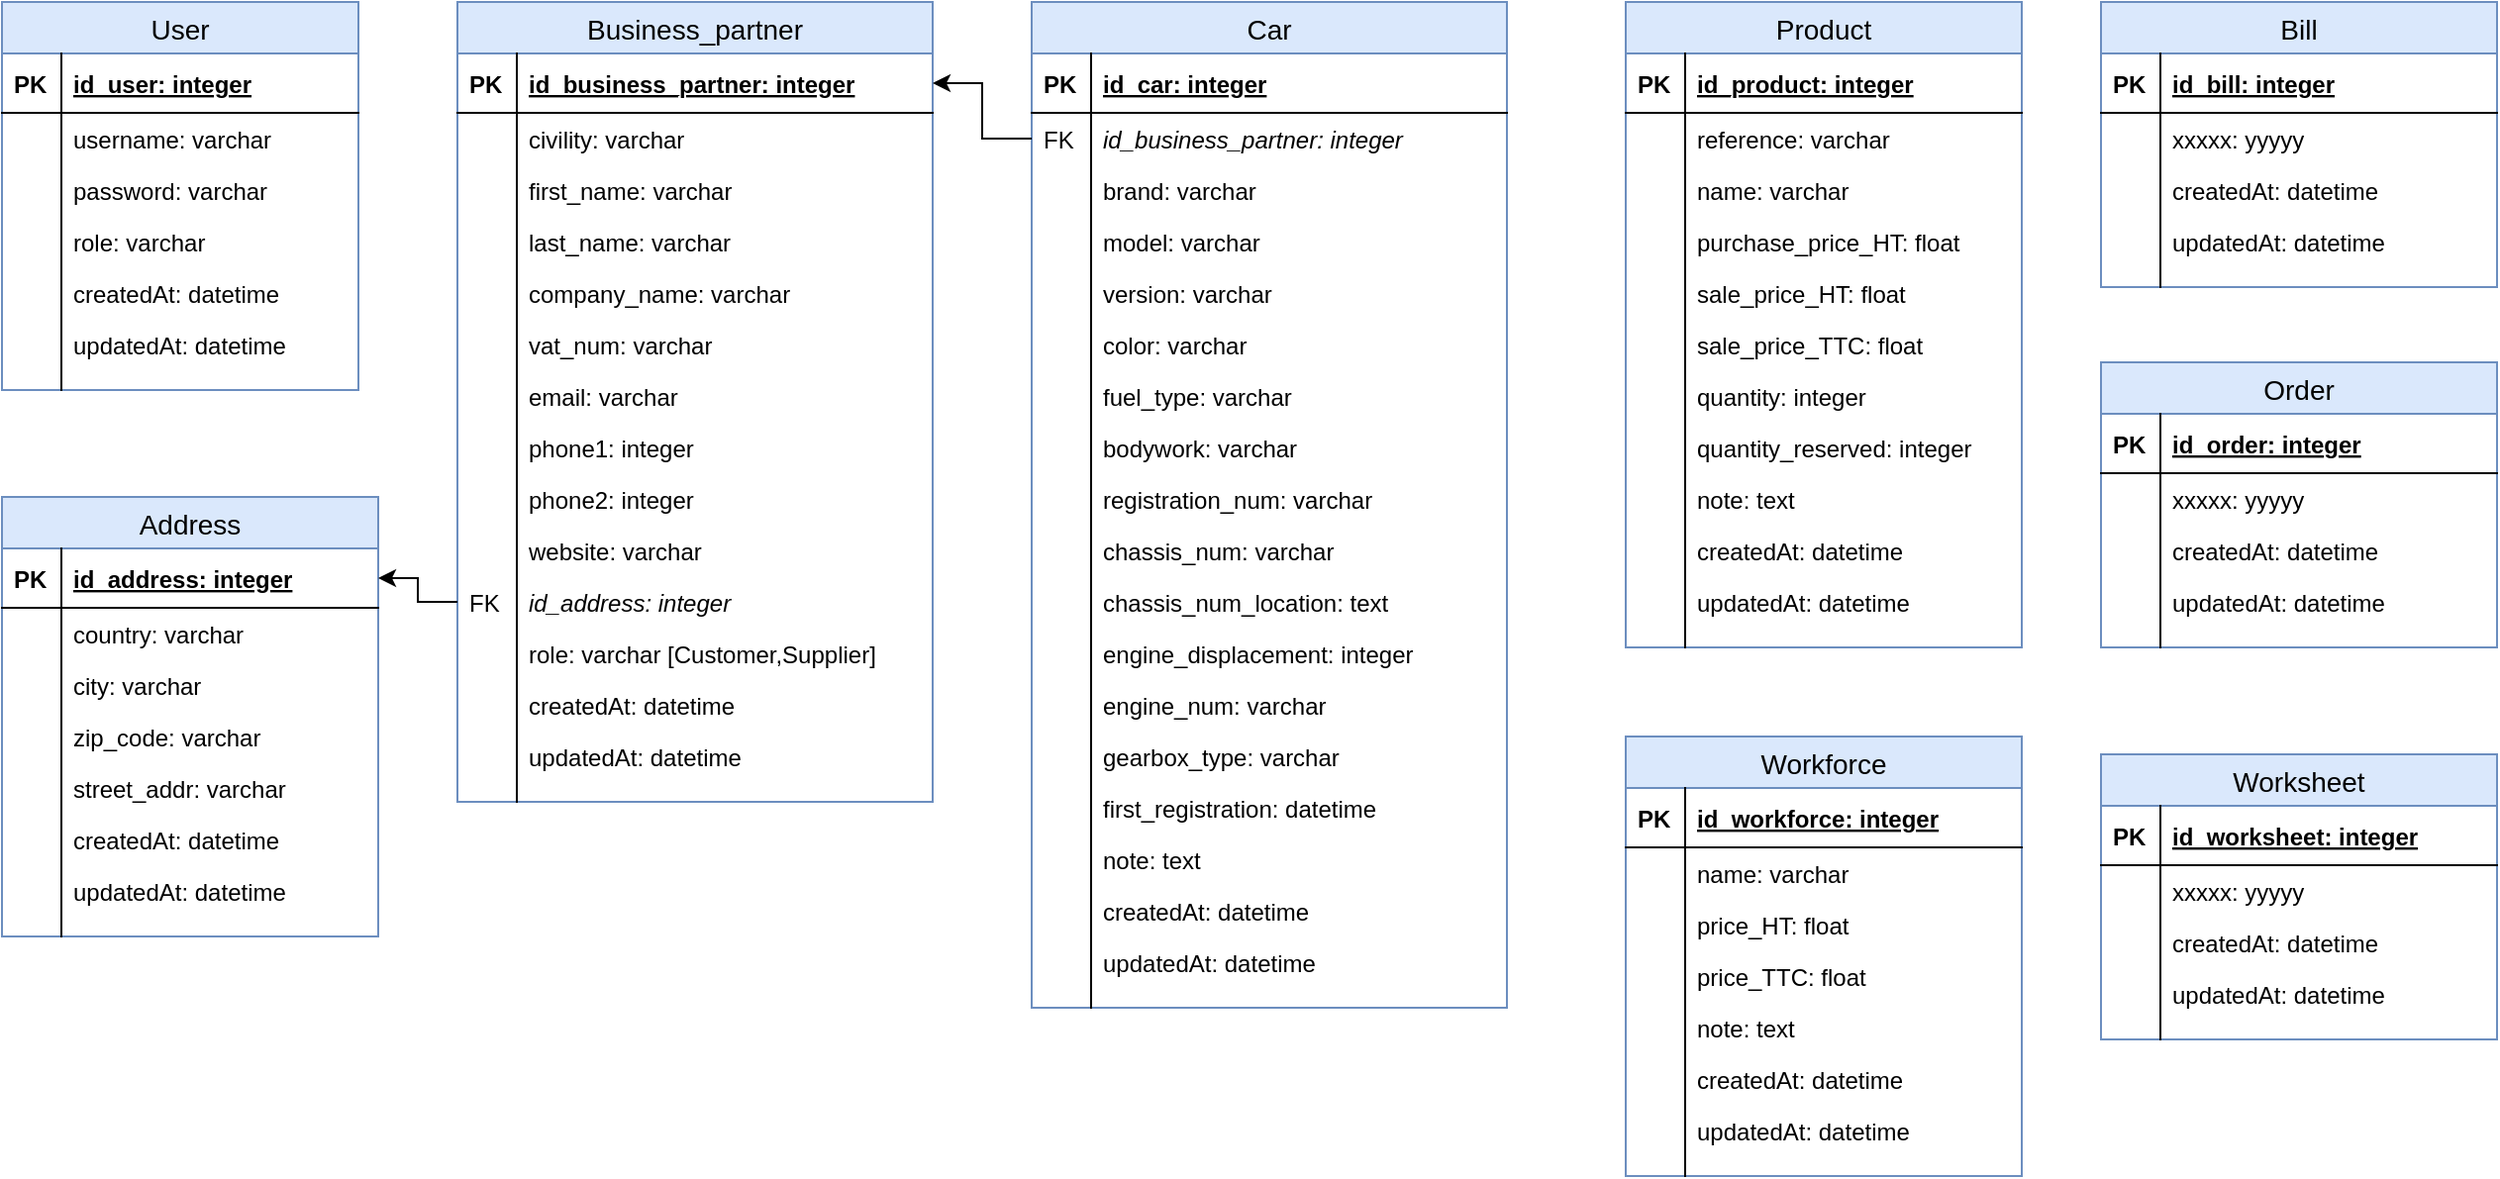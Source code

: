 <mxfile version="12.6.5" type="device"><diagram id="C5RBs43oDa-KdzZeNtuy" name="Page-1"><mxGraphModel dx="1412" dy="891" grid="1" gridSize="10" guides="1" tooltips="1" connect="1" arrows="1" fold="1" page="1" pageScale="1" pageWidth="827" pageHeight="1169" math="0" shadow="0"><root><mxCell id="WIyWlLk6GJQsqaUBKTNV-0"/><mxCell id="WIyWlLk6GJQsqaUBKTNV-1" parent="WIyWlLk6GJQsqaUBKTNV-0"/><mxCell id="vtjqNxWJ30boj7k84owY-35" value="User" style="swimlane;fontStyle=0;childLayout=stackLayout;horizontal=1;startSize=26;fillColor=#dae8fc;horizontalStack=0;resizeParent=1;resizeParentMax=0;resizeLast=0;collapsible=1;marginBottom=0;swimlaneFillColor=#ffffff;align=center;fontSize=14;html=0;strokeColor=#6c8ebf;" parent="WIyWlLk6GJQsqaUBKTNV-1" vertex="1"><mxGeometry x="30" y="40" width="180" height="196" as="geometry"/></mxCell><mxCell id="vtjqNxWJ30boj7k84owY-36" value="id_user: integer" style="shape=partialRectangle;top=0;left=0;right=0;bottom=1;align=left;verticalAlign=middle;fillColor=none;spacingLeft=34;spacingRight=4;overflow=hidden;rotatable=0;points=[[0,0.5],[1,0.5]];portConstraint=eastwest;dropTarget=0;fontStyle=5;fontSize=12;" parent="vtjqNxWJ30boj7k84owY-35" vertex="1"><mxGeometry y="26" width="180" height="30" as="geometry"/></mxCell><mxCell id="vtjqNxWJ30boj7k84owY-37" value="PK" style="shape=partialRectangle;top=0;left=0;bottom=0;fillColor=none;align=left;verticalAlign=middle;spacingLeft=4;spacingRight=4;overflow=hidden;rotatable=0;points=[];portConstraint=eastwest;part=1;fontSize=12;fontStyle=1" parent="vtjqNxWJ30boj7k84owY-36" vertex="1" connectable="0"><mxGeometry width="30" height="30" as="geometry"/></mxCell><mxCell id="vtjqNxWJ30boj7k84owY-38" value="username: varchar" style="shape=partialRectangle;top=0;left=0;right=0;bottom=0;align=left;verticalAlign=top;fillColor=none;spacingLeft=34;spacingRight=4;overflow=hidden;rotatable=0;points=[[0,0.5],[1,0.5]];portConstraint=eastwest;dropTarget=0;fontSize=12;" parent="vtjqNxWJ30boj7k84owY-35" vertex="1"><mxGeometry y="56" width="180" height="26" as="geometry"/></mxCell><mxCell id="vtjqNxWJ30boj7k84owY-39" value="" style="shape=partialRectangle;top=0;left=0;bottom=0;fillColor=none;align=left;verticalAlign=top;spacingLeft=4;spacingRight=4;overflow=hidden;rotatable=0;points=[];portConstraint=eastwest;part=1;fontSize=12;" parent="vtjqNxWJ30boj7k84owY-38" vertex="1" connectable="0"><mxGeometry width="30" height="26" as="geometry"/></mxCell><mxCell id="vtjqNxWJ30boj7k84owY-40" value="password: varchar" style="shape=partialRectangle;top=0;left=0;right=0;bottom=0;align=left;verticalAlign=top;fillColor=none;spacingLeft=34;spacingRight=4;overflow=hidden;rotatable=0;points=[[0,0.5],[1,0.5]];portConstraint=eastwest;dropTarget=0;fontSize=12;" parent="vtjqNxWJ30boj7k84owY-35" vertex="1"><mxGeometry y="82" width="180" height="26" as="geometry"/></mxCell><mxCell id="vtjqNxWJ30boj7k84owY-41" value="" style="shape=partialRectangle;top=0;left=0;bottom=0;fillColor=none;align=left;verticalAlign=top;spacingLeft=4;spacingRight=4;overflow=hidden;rotatable=0;points=[];portConstraint=eastwest;part=1;fontSize=12;" parent="vtjqNxWJ30boj7k84owY-40" vertex="1" connectable="0"><mxGeometry width="30" height="26" as="geometry"/></mxCell><mxCell id="vtjqNxWJ30boj7k84owY-69" value="role: varchar" style="shape=partialRectangle;top=0;left=0;right=0;bottom=0;align=left;verticalAlign=top;fillColor=none;spacingLeft=34;spacingRight=4;overflow=hidden;rotatable=0;points=[[0,0.5],[1,0.5]];portConstraint=eastwest;dropTarget=0;fontSize=12;" parent="vtjqNxWJ30boj7k84owY-35" vertex="1"><mxGeometry y="108" width="180" height="26" as="geometry"/></mxCell><mxCell id="vtjqNxWJ30boj7k84owY-70" value="" style="shape=partialRectangle;top=0;left=0;bottom=0;fillColor=none;align=left;verticalAlign=top;spacingLeft=4;spacingRight=4;overflow=hidden;rotatable=0;points=[];portConstraint=eastwest;part=1;fontSize=12;" parent="vtjqNxWJ30boj7k84owY-69" vertex="1" connectable="0"><mxGeometry width="30" height="26" as="geometry"/></mxCell><mxCell id="vtjqNxWJ30boj7k84owY-65" value="createdAt: datetime" style="shape=partialRectangle;top=0;left=0;right=0;bottom=0;align=left;verticalAlign=top;fillColor=none;spacingLeft=34;spacingRight=4;overflow=hidden;rotatable=0;points=[[0,0.5],[1,0.5]];portConstraint=eastwest;dropTarget=0;fontSize=12;" parent="vtjqNxWJ30boj7k84owY-35" vertex="1"><mxGeometry y="134" width="180" height="26" as="geometry"/></mxCell><mxCell id="vtjqNxWJ30boj7k84owY-66" value="" style="shape=partialRectangle;top=0;left=0;bottom=0;fillColor=none;align=left;verticalAlign=top;spacingLeft=4;spacingRight=4;overflow=hidden;rotatable=0;points=[];portConstraint=eastwest;part=1;fontSize=12;" parent="vtjqNxWJ30boj7k84owY-65" vertex="1" connectable="0"><mxGeometry width="30" height="26" as="geometry"/></mxCell><mxCell id="vtjqNxWJ30boj7k84owY-67" value="updatedAt: datetime" style="shape=partialRectangle;top=0;left=0;right=0;bottom=0;align=left;verticalAlign=top;fillColor=none;spacingLeft=34;spacingRight=4;overflow=hidden;rotatable=0;points=[[0,0.5],[1,0.5]];portConstraint=eastwest;dropTarget=0;fontSize=12;" parent="vtjqNxWJ30boj7k84owY-35" vertex="1"><mxGeometry y="160" width="180" height="26" as="geometry"/></mxCell><mxCell id="vtjqNxWJ30boj7k84owY-68" value="" style="shape=partialRectangle;top=0;left=0;bottom=0;fillColor=none;align=left;verticalAlign=top;spacingLeft=4;spacingRight=4;overflow=hidden;rotatable=0;points=[];portConstraint=eastwest;part=1;fontSize=12;" parent="vtjqNxWJ30boj7k84owY-67" vertex="1" connectable="0"><mxGeometry width="30" height="26" as="geometry"/></mxCell><mxCell id="vtjqNxWJ30boj7k84owY-44" value="" style="shape=partialRectangle;top=0;left=0;right=0;bottom=0;align=left;verticalAlign=top;fillColor=none;spacingLeft=34;spacingRight=4;overflow=hidden;rotatable=0;points=[[0,0.5],[1,0.5]];portConstraint=eastwest;dropTarget=0;fontSize=12;" parent="vtjqNxWJ30boj7k84owY-35" vertex="1"><mxGeometry y="186" width="180" height="10" as="geometry"/></mxCell><mxCell id="vtjqNxWJ30boj7k84owY-45" value="" style="shape=partialRectangle;top=0;left=0;bottom=0;fillColor=none;align=left;verticalAlign=top;spacingLeft=4;spacingRight=4;overflow=hidden;rotatable=0;points=[];portConstraint=eastwest;part=1;fontSize=12;" parent="vtjqNxWJ30boj7k84owY-44" vertex="1" connectable="0"><mxGeometry width="30" height="10" as="geometry"/></mxCell><mxCell id="vtjqNxWJ30boj7k84owY-72" value="Car" style="swimlane;fontStyle=0;childLayout=stackLayout;horizontal=1;startSize=26;fillColor=#dae8fc;horizontalStack=0;resizeParent=1;resizeParentMax=0;resizeLast=0;collapsible=1;marginBottom=0;swimlaneFillColor=#ffffff;align=center;fontSize=14;html=0;strokeColor=#6c8ebf;" parent="WIyWlLk6GJQsqaUBKTNV-1" vertex="1"><mxGeometry x="550" y="40" width="240" height="508" as="geometry"/></mxCell><mxCell id="vtjqNxWJ30boj7k84owY-73" value="id_car: integer" style="shape=partialRectangle;top=0;left=0;right=0;bottom=1;align=left;verticalAlign=middle;fillColor=none;spacingLeft=34;spacingRight=4;overflow=hidden;rotatable=0;points=[[0,0.5],[1,0.5]];portConstraint=eastwest;dropTarget=0;fontStyle=5;fontSize=12;" parent="vtjqNxWJ30boj7k84owY-72" vertex="1"><mxGeometry y="26" width="240" height="30" as="geometry"/></mxCell><mxCell id="vtjqNxWJ30boj7k84owY-74" value="PK" style="shape=partialRectangle;top=0;left=0;bottom=0;fillColor=none;align=left;verticalAlign=middle;spacingLeft=4;spacingRight=4;overflow=hidden;rotatable=0;points=[];portConstraint=eastwest;part=1;fontSize=12;fontStyle=1" parent="vtjqNxWJ30boj7k84owY-73" vertex="1" connectable="0"><mxGeometry width="30" height="30" as="geometry"/></mxCell><mxCell id="vtjqNxWJ30boj7k84owY-75" value="id_business_partner: integer" style="shape=partialRectangle;top=0;left=0;right=0;bottom=0;align=left;verticalAlign=top;fillColor=none;spacingLeft=34;spacingRight=4;overflow=hidden;rotatable=0;points=[[0,0.5],[1,0.5]];portConstraint=eastwest;dropTarget=0;fontSize=12;fontStyle=2" parent="vtjqNxWJ30boj7k84owY-72" vertex="1"><mxGeometry y="56" width="240" height="26" as="geometry"/></mxCell><mxCell id="vtjqNxWJ30boj7k84owY-76" value="FK" style="shape=partialRectangle;top=0;left=0;bottom=0;fillColor=none;align=left;verticalAlign=top;spacingLeft=4;spacingRight=4;overflow=hidden;rotatable=0;points=[];portConstraint=eastwest;part=1;fontSize=12;fontStyle=0" parent="vtjqNxWJ30boj7k84owY-75" vertex="1" connectable="0"><mxGeometry width="30" height="26" as="geometry"/></mxCell><mxCell id="vtjqNxWJ30boj7k84owY-79" value="brand: varchar" style="shape=partialRectangle;top=0;left=0;right=0;bottom=0;align=left;verticalAlign=top;fillColor=none;spacingLeft=34;spacingRight=4;overflow=hidden;rotatable=0;points=[[0,0.5],[1,0.5]];portConstraint=eastwest;dropTarget=0;fontSize=12;" parent="vtjqNxWJ30boj7k84owY-72" vertex="1"><mxGeometry y="82" width="240" height="26" as="geometry"/></mxCell><mxCell id="vtjqNxWJ30boj7k84owY-80" value="" style="shape=partialRectangle;top=0;left=0;bottom=0;fillColor=none;align=left;verticalAlign=top;spacingLeft=4;spacingRight=4;overflow=hidden;rotatable=0;points=[];portConstraint=eastwest;part=1;fontSize=12;" parent="vtjqNxWJ30boj7k84owY-79" vertex="1" connectable="0"><mxGeometry width="30" height="26" as="geometry"/></mxCell><mxCell id="vtjqNxWJ30boj7k84owY-103" value="model: varchar" style="shape=partialRectangle;top=0;left=0;right=0;bottom=0;align=left;verticalAlign=top;fillColor=none;spacingLeft=34;spacingRight=4;overflow=hidden;rotatable=0;points=[[0,0.5],[1,0.5]];portConstraint=eastwest;dropTarget=0;fontSize=12;" parent="vtjqNxWJ30boj7k84owY-72" vertex="1"><mxGeometry y="108" width="240" height="26" as="geometry"/></mxCell><mxCell id="vtjqNxWJ30boj7k84owY-104" value="" style="shape=partialRectangle;top=0;left=0;bottom=0;fillColor=none;align=left;verticalAlign=top;spacingLeft=4;spacingRight=4;overflow=hidden;rotatable=0;points=[];portConstraint=eastwest;part=1;fontSize=12;" parent="vtjqNxWJ30boj7k84owY-103" vertex="1" connectable="0"><mxGeometry width="30" height="26" as="geometry"/></mxCell><mxCell id="vtjqNxWJ30boj7k84owY-105" value="version: varchar" style="shape=partialRectangle;top=0;left=0;right=0;bottom=0;align=left;verticalAlign=top;fillColor=none;spacingLeft=34;spacingRight=4;overflow=hidden;rotatable=0;points=[[0,0.5],[1,0.5]];portConstraint=eastwest;dropTarget=0;fontSize=12;" parent="vtjqNxWJ30boj7k84owY-72" vertex="1"><mxGeometry y="134" width="240" height="26" as="geometry"/></mxCell><mxCell id="vtjqNxWJ30boj7k84owY-106" value="" style="shape=partialRectangle;top=0;left=0;bottom=0;fillColor=none;align=left;verticalAlign=top;spacingLeft=4;spacingRight=4;overflow=hidden;rotatable=0;points=[];portConstraint=eastwest;part=1;fontSize=12;" parent="vtjqNxWJ30boj7k84owY-105" vertex="1" connectable="0"><mxGeometry width="30" height="26" as="geometry"/></mxCell><mxCell id="vtjqNxWJ30boj7k84owY-113" value="color: varchar" style="shape=partialRectangle;top=0;left=0;right=0;bottom=0;align=left;verticalAlign=top;fillColor=none;spacingLeft=34;spacingRight=4;overflow=hidden;rotatable=0;points=[[0,0.5],[1,0.5]];portConstraint=eastwest;dropTarget=0;fontSize=12;" parent="vtjqNxWJ30boj7k84owY-72" vertex="1"><mxGeometry y="160" width="240" height="26" as="geometry"/></mxCell><mxCell id="vtjqNxWJ30boj7k84owY-114" value="" style="shape=partialRectangle;top=0;left=0;bottom=0;fillColor=none;align=left;verticalAlign=top;spacingLeft=4;spacingRight=4;overflow=hidden;rotatable=0;points=[];portConstraint=eastwest;part=1;fontSize=12;" parent="vtjqNxWJ30boj7k84owY-113" vertex="1" connectable="0"><mxGeometry width="30" height="26" as="geometry"/></mxCell><mxCell id="vtjqNxWJ30boj7k84owY-107" value="fuel_type: varchar&#10;" style="shape=partialRectangle;top=0;left=0;right=0;bottom=0;align=left;verticalAlign=top;fillColor=none;spacingLeft=34;spacingRight=4;overflow=hidden;rotatable=0;points=[[0,0.5],[1,0.5]];portConstraint=eastwest;dropTarget=0;fontSize=12;" parent="vtjqNxWJ30boj7k84owY-72" vertex="1"><mxGeometry y="186" width="240" height="26" as="geometry"/></mxCell><mxCell id="vtjqNxWJ30boj7k84owY-108" value="" style="shape=partialRectangle;top=0;left=0;bottom=0;fillColor=none;align=left;verticalAlign=top;spacingLeft=4;spacingRight=4;overflow=hidden;rotatable=0;points=[];portConstraint=eastwest;part=1;fontSize=12;" parent="vtjqNxWJ30boj7k84owY-107" vertex="1" connectable="0"><mxGeometry width="30" height="26" as="geometry"/></mxCell><mxCell id="vtjqNxWJ30boj7k84owY-109" value="bodywork: varchar&#10;" style="shape=partialRectangle;top=0;left=0;right=0;bottom=0;align=left;verticalAlign=top;fillColor=none;spacingLeft=34;spacingRight=4;overflow=hidden;rotatable=0;points=[[0,0.5],[1,0.5]];portConstraint=eastwest;dropTarget=0;fontSize=12;" parent="vtjqNxWJ30boj7k84owY-72" vertex="1"><mxGeometry y="212" width="240" height="26" as="geometry"/></mxCell><mxCell id="vtjqNxWJ30boj7k84owY-110" value="" style="shape=partialRectangle;top=0;left=0;bottom=0;fillColor=none;align=left;verticalAlign=top;spacingLeft=4;spacingRight=4;overflow=hidden;rotatable=0;points=[];portConstraint=eastwest;part=1;fontSize=12;" parent="vtjqNxWJ30boj7k84owY-109" vertex="1" connectable="0"><mxGeometry width="30" height="26" as="geometry"/></mxCell><mxCell id="vtjqNxWJ30boj7k84owY-77" value="registration_num: varchar" style="shape=partialRectangle;top=0;left=0;right=0;bottom=0;align=left;verticalAlign=top;fillColor=none;spacingLeft=34;spacingRight=4;overflow=hidden;rotatable=0;points=[[0,0.5],[1,0.5]];portConstraint=eastwest;dropTarget=0;fontSize=12;" parent="vtjqNxWJ30boj7k84owY-72" vertex="1"><mxGeometry y="238" width="240" height="26" as="geometry"/></mxCell><mxCell id="vtjqNxWJ30boj7k84owY-78" value="" style="shape=partialRectangle;top=0;left=0;bottom=0;fillColor=none;align=left;verticalAlign=top;spacingLeft=4;spacingRight=4;overflow=hidden;rotatable=0;points=[];portConstraint=eastwest;part=1;fontSize=12;" parent="vtjqNxWJ30boj7k84owY-77" vertex="1" connectable="0"><mxGeometry width="30" height="26" as="geometry"/></mxCell><mxCell id="vtjqNxWJ30boj7k84owY-111" value="chassis_num: varchar" style="shape=partialRectangle;top=0;left=0;right=0;bottom=0;align=left;verticalAlign=top;fillColor=none;spacingLeft=34;spacingRight=4;overflow=hidden;rotatable=0;points=[[0,0.5],[1,0.5]];portConstraint=eastwest;dropTarget=0;fontSize=12;" parent="vtjqNxWJ30boj7k84owY-72" vertex="1"><mxGeometry y="264" width="240" height="26" as="geometry"/></mxCell><mxCell id="vtjqNxWJ30boj7k84owY-112" value="" style="shape=partialRectangle;top=0;left=0;bottom=0;fillColor=none;align=left;verticalAlign=top;spacingLeft=4;spacingRight=4;overflow=hidden;rotatable=0;points=[];portConstraint=eastwest;part=1;fontSize=12;" parent="vtjqNxWJ30boj7k84owY-111" vertex="1" connectable="0"><mxGeometry width="30" height="26" as="geometry"/></mxCell><mxCell id="vtjqNxWJ30boj7k84owY-115" value="chassis_num_location: text&#10;" style="shape=partialRectangle;top=0;left=0;right=0;bottom=0;align=left;verticalAlign=top;fillColor=none;spacingLeft=34;spacingRight=4;overflow=hidden;rotatable=0;points=[[0,0.5],[1,0.5]];portConstraint=eastwest;dropTarget=0;fontSize=12;" parent="vtjqNxWJ30boj7k84owY-72" vertex="1"><mxGeometry y="290" width="240" height="26" as="geometry"/></mxCell><mxCell id="vtjqNxWJ30boj7k84owY-116" value="" style="shape=partialRectangle;top=0;left=0;bottom=0;fillColor=none;align=left;verticalAlign=top;spacingLeft=4;spacingRight=4;overflow=hidden;rotatable=0;points=[];portConstraint=eastwest;part=1;fontSize=12;" parent="vtjqNxWJ30boj7k84owY-115" vertex="1" connectable="0"><mxGeometry width="30" height="26" as="geometry"/></mxCell><mxCell id="vtjqNxWJ30boj7k84owY-119" value="engine_displacement: integer&#10;" style="shape=partialRectangle;top=0;left=0;right=0;bottom=0;align=left;verticalAlign=top;fillColor=none;spacingLeft=34;spacingRight=4;overflow=hidden;rotatable=0;points=[[0,0.5],[1,0.5]];portConstraint=eastwest;dropTarget=0;fontSize=12;" parent="vtjqNxWJ30boj7k84owY-72" vertex="1"><mxGeometry y="316" width="240" height="26" as="geometry"/></mxCell><mxCell id="vtjqNxWJ30boj7k84owY-120" value="" style="shape=partialRectangle;top=0;left=0;bottom=0;fillColor=none;align=left;verticalAlign=top;spacingLeft=4;spacingRight=4;overflow=hidden;rotatable=0;points=[];portConstraint=eastwest;part=1;fontSize=12;" parent="vtjqNxWJ30boj7k84owY-119" vertex="1" connectable="0"><mxGeometry width="30" height="26" as="geometry"/></mxCell><mxCell id="vtjqNxWJ30boj7k84owY-117" value="engine_num: varchar&#10;" style="shape=partialRectangle;top=0;left=0;right=0;bottom=0;align=left;verticalAlign=top;fillColor=none;spacingLeft=34;spacingRight=4;overflow=hidden;rotatable=0;points=[[0,0.5],[1,0.5]];portConstraint=eastwest;dropTarget=0;fontSize=12;" parent="vtjqNxWJ30boj7k84owY-72" vertex="1"><mxGeometry y="342" width="240" height="26" as="geometry"/></mxCell><mxCell id="vtjqNxWJ30boj7k84owY-118" value="" style="shape=partialRectangle;top=0;left=0;bottom=0;fillColor=none;align=left;verticalAlign=top;spacingLeft=4;spacingRight=4;overflow=hidden;rotatable=0;points=[];portConstraint=eastwest;part=1;fontSize=12;" parent="vtjqNxWJ30boj7k84owY-117" vertex="1" connectable="0"><mxGeometry width="30" height="26" as="geometry"/></mxCell><mxCell id="vtjqNxWJ30boj7k84owY-123" value="gearbox_type: varchar&#10;" style="shape=partialRectangle;top=0;left=0;right=0;bottom=0;align=left;verticalAlign=top;fillColor=none;spacingLeft=34;spacingRight=4;overflow=hidden;rotatable=0;points=[[0,0.5],[1,0.5]];portConstraint=eastwest;dropTarget=0;fontSize=12;" parent="vtjqNxWJ30boj7k84owY-72" vertex="1"><mxGeometry y="368" width="240" height="26" as="geometry"/></mxCell><mxCell id="vtjqNxWJ30boj7k84owY-124" value="" style="shape=partialRectangle;top=0;left=0;bottom=0;fillColor=none;align=left;verticalAlign=top;spacingLeft=4;spacingRight=4;overflow=hidden;rotatable=0;points=[];portConstraint=eastwest;part=1;fontSize=12;" parent="vtjqNxWJ30boj7k84owY-123" vertex="1" connectable="0"><mxGeometry width="30" height="26" as="geometry"/></mxCell><mxCell id="vtjqNxWJ30boj7k84owY-121" value="first_registration: datetime" style="shape=partialRectangle;top=0;left=0;right=0;bottom=0;align=left;verticalAlign=top;fillColor=none;spacingLeft=34;spacingRight=4;overflow=hidden;rotatable=0;points=[[0,0.5],[1,0.5]];portConstraint=eastwest;dropTarget=0;fontSize=12;" parent="vtjqNxWJ30boj7k84owY-72" vertex="1"><mxGeometry y="394" width="240" height="26" as="geometry"/></mxCell><mxCell id="vtjqNxWJ30boj7k84owY-122" value="" style="shape=partialRectangle;top=0;left=0;bottom=0;fillColor=none;align=left;verticalAlign=top;spacingLeft=4;spacingRight=4;overflow=hidden;rotatable=0;points=[];portConstraint=eastwest;part=1;fontSize=12;" parent="vtjqNxWJ30boj7k84owY-121" vertex="1" connectable="0"><mxGeometry width="30" height="26" as="geometry"/></mxCell><mxCell id="vtjqNxWJ30boj7k84owY-125" value="note: text" style="shape=partialRectangle;top=0;left=0;right=0;bottom=0;align=left;verticalAlign=top;fillColor=none;spacingLeft=34;spacingRight=4;overflow=hidden;rotatable=0;points=[[0,0.5],[1,0.5]];portConstraint=eastwest;dropTarget=0;fontSize=12;" parent="vtjqNxWJ30boj7k84owY-72" vertex="1"><mxGeometry y="420" width="240" height="26" as="geometry"/></mxCell><mxCell id="vtjqNxWJ30boj7k84owY-126" value="" style="shape=partialRectangle;top=0;left=0;bottom=0;fillColor=none;align=left;verticalAlign=top;spacingLeft=4;spacingRight=4;overflow=hidden;rotatable=0;points=[];portConstraint=eastwest;part=1;fontSize=12;" parent="vtjqNxWJ30boj7k84owY-125" vertex="1" connectable="0"><mxGeometry width="30" height="26" as="geometry"/></mxCell><mxCell id="vtjqNxWJ30boj7k84owY-81" value="createdAt: datetime" style="shape=partialRectangle;top=0;left=0;right=0;bottom=0;align=left;verticalAlign=top;fillColor=none;spacingLeft=34;spacingRight=4;overflow=hidden;rotatable=0;points=[[0,0.5],[1,0.5]];portConstraint=eastwest;dropTarget=0;fontSize=12;" parent="vtjqNxWJ30boj7k84owY-72" vertex="1"><mxGeometry y="446" width="240" height="26" as="geometry"/></mxCell><mxCell id="vtjqNxWJ30boj7k84owY-82" value="" style="shape=partialRectangle;top=0;left=0;bottom=0;fillColor=none;align=left;verticalAlign=top;spacingLeft=4;spacingRight=4;overflow=hidden;rotatable=0;points=[];portConstraint=eastwest;part=1;fontSize=12;" parent="vtjqNxWJ30boj7k84owY-81" vertex="1" connectable="0"><mxGeometry width="30" height="26" as="geometry"/></mxCell><mxCell id="vtjqNxWJ30boj7k84owY-83" value="updatedAt: datetime" style="shape=partialRectangle;top=0;left=0;right=0;bottom=0;align=left;verticalAlign=top;fillColor=none;spacingLeft=34;spacingRight=4;overflow=hidden;rotatable=0;points=[[0,0.5],[1,0.5]];portConstraint=eastwest;dropTarget=0;fontSize=12;" parent="vtjqNxWJ30boj7k84owY-72" vertex="1"><mxGeometry y="472" width="240" height="26" as="geometry"/></mxCell><mxCell id="vtjqNxWJ30boj7k84owY-84" value="" style="shape=partialRectangle;top=0;left=0;bottom=0;fillColor=none;align=left;verticalAlign=top;spacingLeft=4;spacingRight=4;overflow=hidden;rotatable=0;points=[];portConstraint=eastwest;part=1;fontSize=12;" parent="vtjqNxWJ30boj7k84owY-83" vertex="1" connectable="0"><mxGeometry width="30" height="26" as="geometry"/></mxCell><mxCell id="vtjqNxWJ30boj7k84owY-85" value="" style="shape=partialRectangle;top=0;left=0;right=0;bottom=0;align=left;verticalAlign=top;fillColor=none;spacingLeft=34;spacingRight=4;overflow=hidden;rotatable=0;points=[[0,0.5],[1,0.5]];portConstraint=eastwest;dropTarget=0;fontSize=12;" parent="vtjqNxWJ30boj7k84owY-72" vertex="1"><mxGeometry y="498" width="240" height="10" as="geometry"/></mxCell><mxCell id="vtjqNxWJ30boj7k84owY-86" value="" style="shape=partialRectangle;top=0;left=0;bottom=0;fillColor=none;align=left;verticalAlign=top;spacingLeft=4;spacingRight=4;overflow=hidden;rotatable=0;points=[];portConstraint=eastwest;part=1;fontSize=12;" parent="vtjqNxWJ30boj7k84owY-85" vertex="1" connectable="0"><mxGeometry width="30" height="10" as="geometry"/></mxCell><mxCell id="vtjqNxWJ30boj7k84owY-127" value="Business_partner" style="swimlane;fontStyle=0;childLayout=stackLayout;horizontal=1;startSize=26;fillColor=#dae8fc;horizontalStack=0;resizeParent=1;resizeParentMax=0;resizeLast=0;collapsible=1;marginBottom=0;swimlaneFillColor=#ffffff;align=center;fontSize=14;html=0;strokeColor=#6c8ebf;" parent="WIyWlLk6GJQsqaUBKTNV-1" vertex="1"><mxGeometry x="260" y="40" width="240" height="404" as="geometry"/></mxCell><mxCell id="vtjqNxWJ30boj7k84owY-128" value="id_business_partner: integer" style="shape=partialRectangle;top=0;left=0;right=0;bottom=1;align=left;verticalAlign=middle;fillColor=none;spacingLeft=34;spacingRight=4;overflow=hidden;rotatable=0;points=[[0,0.5],[1,0.5]];portConstraint=eastwest;dropTarget=0;fontStyle=5;fontSize=12;" parent="vtjqNxWJ30boj7k84owY-127" vertex="1"><mxGeometry y="26" width="240" height="30" as="geometry"/></mxCell><mxCell id="vtjqNxWJ30boj7k84owY-129" value="PK" style="shape=partialRectangle;top=0;left=0;bottom=0;fillColor=none;align=left;verticalAlign=middle;spacingLeft=4;spacingRight=4;overflow=hidden;rotatable=0;points=[];portConstraint=eastwest;part=1;fontSize=12;fontStyle=1" parent="vtjqNxWJ30boj7k84owY-128" vertex="1" connectable="0"><mxGeometry width="30" height="30" as="geometry"/></mxCell><mxCell id="vtjqNxWJ30boj7k84owY-132" value="civility: varchar" style="shape=partialRectangle;top=0;left=0;right=0;bottom=0;align=left;verticalAlign=top;fillColor=none;spacingLeft=34;spacingRight=4;overflow=hidden;rotatable=0;points=[[0,0.5],[1,0.5]];portConstraint=eastwest;dropTarget=0;fontSize=12;" parent="vtjqNxWJ30boj7k84owY-127" vertex="1"><mxGeometry y="56" width="240" height="26" as="geometry"/></mxCell><mxCell id="vtjqNxWJ30boj7k84owY-133" value="" style="shape=partialRectangle;top=0;left=0;bottom=0;fillColor=none;align=left;verticalAlign=top;spacingLeft=4;spacingRight=4;overflow=hidden;rotatable=0;points=[];portConstraint=eastwest;part=1;fontSize=12;" parent="vtjqNxWJ30boj7k84owY-132" vertex="1" connectable="0"><mxGeometry width="30" height="26" as="geometry"/></mxCell><mxCell id="vtjqNxWJ30boj7k84owY-136" value="first_name: varchar" style="shape=partialRectangle;top=0;left=0;right=0;bottom=0;align=left;verticalAlign=top;fillColor=none;spacingLeft=34;spacingRight=4;overflow=hidden;rotatable=0;points=[[0,0.5],[1,0.5]];portConstraint=eastwest;dropTarget=0;fontSize=12;" parent="vtjqNxWJ30boj7k84owY-127" vertex="1"><mxGeometry y="82" width="240" height="26" as="geometry"/></mxCell><mxCell id="vtjqNxWJ30boj7k84owY-137" value="" style="shape=partialRectangle;top=0;left=0;bottom=0;fillColor=none;align=left;verticalAlign=top;spacingLeft=4;spacingRight=4;overflow=hidden;rotatable=0;points=[];portConstraint=eastwest;part=1;fontSize=12;" parent="vtjqNxWJ30boj7k84owY-136" vertex="1" connectable="0"><mxGeometry width="30" height="26" as="geometry"/></mxCell><mxCell id="vtjqNxWJ30boj7k84owY-168" value="last_name: varchar" style="shape=partialRectangle;top=0;left=0;right=0;bottom=0;align=left;verticalAlign=top;fillColor=none;spacingLeft=34;spacingRight=4;overflow=hidden;rotatable=0;points=[[0,0.5],[1,0.5]];portConstraint=eastwest;dropTarget=0;fontSize=12;" parent="vtjqNxWJ30boj7k84owY-127" vertex="1"><mxGeometry y="108" width="240" height="26" as="geometry"/></mxCell><mxCell id="vtjqNxWJ30boj7k84owY-169" value="" style="shape=partialRectangle;top=0;left=0;bottom=0;fillColor=none;align=left;verticalAlign=top;spacingLeft=4;spacingRight=4;overflow=hidden;rotatable=0;points=[];portConstraint=eastwest;part=1;fontSize=12;" parent="vtjqNxWJ30boj7k84owY-168" vertex="1" connectable="0"><mxGeometry width="30" height="26" as="geometry"/></mxCell><mxCell id="vtjqNxWJ30boj7k84owY-170" value="company_name: varchar" style="shape=partialRectangle;top=0;left=0;right=0;bottom=0;align=left;verticalAlign=top;fillColor=none;spacingLeft=34;spacingRight=4;overflow=hidden;rotatable=0;points=[[0,0.5],[1,0.5]];portConstraint=eastwest;dropTarget=0;fontSize=12;" parent="vtjqNxWJ30boj7k84owY-127" vertex="1"><mxGeometry y="134" width="240" height="26" as="geometry"/></mxCell><mxCell id="vtjqNxWJ30boj7k84owY-171" value="" style="shape=partialRectangle;top=0;left=0;bottom=0;fillColor=none;align=left;verticalAlign=top;spacingLeft=4;spacingRight=4;overflow=hidden;rotatable=0;points=[];portConstraint=eastwest;part=1;fontSize=12;" parent="vtjqNxWJ30boj7k84owY-170" vertex="1" connectable="0"><mxGeometry width="30" height="26" as="geometry"/></mxCell><mxCell id="vtjqNxWJ30boj7k84owY-166" value="vat_num: varchar" style="shape=partialRectangle;top=0;left=0;right=0;bottom=0;align=left;verticalAlign=top;fillColor=none;spacingLeft=34;spacingRight=4;overflow=hidden;rotatable=0;points=[[0,0.5],[1,0.5]];portConstraint=eastwest;dropTarget=0;fontSize=12;" parent="vtjqNxWJ30boj7k84owY-127" vertex="1"><mxGeometry y="160" width="240" height="26" as="geometry"/></mxCell><mxCell id="vtjqNxWJ30boj7k84owY-167" value="" style="shape=partialRectangle;top=0;left=0;bottom=0;fillColor=none;align=left;verticalAlign=top;spacingLeft=4;spacingRight=4;overflow=hidden;rotatable=0;points=[];portConstraint=eastwest;part=1;fontSize=12;" parent="vtjqNxWJ30boj7k84owY-166" vertex="1" connectable="0"><mxGeometry width="30" height="26" as="geometry"/></mxCell><mxCell id="vtjqNxWJ30boj7k84owY-172" value="email: varchar" style="shape=partialRectangle;top=0;left=0;right=0;bottom=0;align=left;verticalAlign=top;fillColor=none;spacingLeft=34;spacingRight=4;overflow=hidden;rotatable=0;points=[[0,0.5],[1,0.5]];portConstraint=eastwest;dropTarget=0;fontSize=12;" parent="vtjqNxWJ30boj7k84owY-127" vertex="1"><mxGeometry y="186" width="240" height="26" as="geometry"/></mxCell><mxCell id="vtjqNxWJ30boj7k84owY-173" value="" style="shape=partialRectangle;top=0;left=0;bottom=0;fillColor=none;align=left;verticalAlign=top;spacingLeft=4;spacingRight=4;overflow=hidden;rotatable=0;points=[];portConstraint=eastwest;part=1;fontSize=12;" parent="vtjqNxWJ30boj7k84owY-172" vertex="1" connectable="0"><mxGeometry width="30" height="26" as="geometry"/></mxCell><mxCell id="vtjqNxWJ30boj7k84owY-174" value="phone1: integer" style="shape=partialRectangle;top=0;left=0;right=0;bottom=0;align=left;verticalAlign=top;fillColor=none;spacingLeft=34;spacingRight=4;overflow=hidden;rotatable=0;points=[[0,0.5],[1,0.5]];portConstraint=eastwest;dropTarget=0;fontSize=12;" parent="vtjqNxWJ30boj7k84owY-127" vertex="1"><mxGeometry y="212" width="240" height="26" as="geometry"/></mxCell><mxCell id="vtjqNxWJ30boj7k84owY-175" value="" style="shape=partialRectangle;top=0;left=0;bottom=0;fillColor=none;align=left;verticalAlign=top;spacingLeft=4;spacingRight=4;overflow=hidden;rotatable=0;points=[];portConstraint=eastwest;part=1;fontSize=12;" parent="vtjqNxWJ30boj7k84owY-174" vertex="1" connectable="0"><mxGeometry width="30" height="26" as="geometry"/></mxCell><mxCell id="vtjqNxWJ30boj7k84owY-176" value="phone2: integer" style="shape=partialRectangle;top=0;left=0;right=0;bottom=0;align=left;verticalAlign=top;fillColor=none;spacingLeft=34;spacingRight=4;overflow=hidden;rotatable=0;points=[[0,0.5],[1,0.5]];portConstraint=eastwest;dropTarget=0;fontSize=12;" parent="vtjqNxWJ30boj7k84owY-127" vertex="1"><mxGeometry y="238" width="240" height="26" as="geometry"/></mxCell><mxCell id="vtjqNxWJ30boj7k84owY-177" value="" style="shape=partialRectangle;top=0;left=0;bottom=0;fillColor=none;align=left;verticalAlign=top;spacingLeft=4;spacingRight=4;overflow=hidden;rotatable=0;points=[];portConstraint=eastwest;part=1;fontSize=12;" parent="vtjqNxWJ30boj7k84owY-176" vertex="1" connectable="0"><mxGeometry width="30" height="26" as="geometry"/></mxCell><mxCell id="51yMARDI2A1-fQynXnli-0" value="website: varchar" style="shape=partialRectangle;top=0;left=0;right=0;bottom=0;align=left;verticalAlign=top;fillColor=none;spacingLeft=34;spacingRight=4;overflow=hidden;rotatable=0;points=[[0,0.5],[1,0.5]];portConstraint=eastwest;dropTarget=0;fontSize=12;" vertex="1" parent="vtjqNxWJ30boj7k84owY-127"><mxGeometry y="264" width="240" height="26" as="geometry"/></mxCell><mxCell id="51yMARDI2A1-fQynXnli-1" value="" style="shape=partialRectangle;top=0;left=0;bottom=0;fillColor=none;align=left;verticalAlign=top;spacingLeft=4;spacingRight=4;overflow=hidden;rotatable=0;points=[];portConstraint=eastwest;part=1;fontSize=12;" vertex="1" connectable="0" parent="51yMARDI2A1-fQynXnli-0"><mxGeometry width="30" height="26" as="geometry"/></mxCell><mxCell id="vtjqNxWJ30boj7k84owY-211" value="id_address: integer" style="shape=partialRectangle;top=0;left=0;right=0;bottom=0;align=left;verticalAlign=top;fillColor=none;spacingLeft=34;spacingRight=4;overflow=hidden;rotatable=0;points=[[0,0.5],[1,0.5]];portConstraint=eastwest;dropTarget=0;fontSize=12;fontStyle=2" parent="vtjqNxWJ30boj7k84owY-127" vertex="1"><mxGeometry y="290" width="240" height="26" as="geometry"/></mxCell><mxCell id="vtjqNxWJ30boj7k84owY-212" value="FK" style="shape=partialRectangle;top=0;left=0;bottom=0;fillColor=none;align=left;verticalAlign=top;spacingLeft=4;spacingRight=4;overflow=hidden;rotatable=0;points=[];portConstraint=eastwest;part=1;fontSize=12;" parent="vtjqNxWJ30boj7k84owY-211" vertex="1" connectable="0"><mxGeometry width="30" height="26" as="geometry"/></mxCell><mxCell id="vtjqNxWJ30boj7k84owY-160" value="role: varchar [Customer,Supplier]" style="shape=partialRectangle;top=0;left=0;right=0;bottom=0;align=left;verticalAlign=top;fillColor=none;spacingLeft=34;spacingRight=4;overflow=hidden;rotatable=0;points=[[0,0.5],[1,0.5]];portConstraint=eastwest;dropTarget=0;fontSize=12;" parent="vtjqNxWJ30boj7k84owY-127" vertex="1"><mxGeometry y="316" width="240" height="26" as="geometry"/></mxCell><mxCell id="vtjqNxWJ30boj7k84owY-161" value="" style="shape=partialRectangle;top=0;left=0;bottom=0;fillColor=none;align=left;verticalAlign=top;spacingLeft=4;spacingRight=4;overflow=hidden;rotatable=0;points=[];portConstraint=eastwest;part=1;fontSize=12;" parent="vtjqNxWJ30boj7k84owY-160" vertex="1" connectable="0"><mxGeometry width="30" height="26" as="geometry"/></mxCell><mxCell id="51yMARDI2A1-fQynXnli-2" value="createdAt: datetime" style="shape=partialRectangle;top=0;left=0;right=0;bottom=0;align=left;verticalAlign=top;fillColor=none;spacingLeft=34;spacingRight=4;overflow=hidden;rotatable=0;points=[[0,0.5],[1,0.5]];portConstraint=eastwest;dropTarget=0;fontSize=12;" vertex="1" parent="vtjqNxWJ30boj7k84owY-127"><mxGeometry y="342" width="240" height="26" as="geometry"/></mxCell><mxCell id="51yMARDI2A1-fQynXnli-3" value="" style="shape=partialRectangle;top=0;left=0;bottom=0;fillColor=none;align=left;verticalAlign=top;spacingLeft=4;spacingRight=4;overflow=hidden;rotatable=0;points=[];portConstraint=eastwest;part=1;fontSize=12;" vertex="1" connectable="0" parent="51yMARDI2A1-fQynXnli-2"><mxGeometry width="30" height="26" as="geometry"/></mxCell><mxCell id="vtjqNxWJ30boj7k84owY-162" value="updatedAt: datetime" style="shape=partialRectangle;top=0;left=0;right=0;bottom=0;align=left;verticalAlign=top;fillColor=none;spacingLeft=34;spacingRight=4;overflow=hidden;rotatable=0;points=[[0,0.5],[1,0.5]];portConstraint=eastwest;dropTarget=0;fontSize=12;" parent="vtjqNxWJ30boj7k84owY-127" vertex="1"><mxGeometry y="368" width="240" height="26" as="geometry"/></mxCell><mxCell id="vtjqNxWJ30boj7k84owY-163" value="" style="shape=partialRectangle;top=0;left=0;bottom=0;fillColor=none;align=left;verticalAlign=top;spacingLeft=4;spacingRight=4;overflow=hidden;rotatable=0;points=[];portConstraint=eastwest;part=1;fontSize=12;" parent="vtjqNxWJ30boj7k84owY-162" vertex="1" connectable="0"><mxGeometry width="30" height="26" as="geometry"/></mxCell><mxCell id="vtjqNxWJ30boj7k84owY-164" value="" style="shape=partialRectangle;top=0;left=0;right=0;bottom=0;align=left;verticalAlign=top;fillColor=none;spacingLeft=34;spacingRight=4;overflow=hidden;rotatable=0;points=[[0,0.5],[1,0.5]];portConstraint=eastwest;dropTarget=0;fontSize=12;" parent="vtjqNxWJ30boj7k84owY-127" vertex="1"><mxGeometry y="394" width="240" height="10" as="geometry"/></mxCell><mxCell id="vtjqNxWJ30boj7k84owY-165" value="" style="shape=partialRectangle;top=0;left=0;bottom=0;fillColor=none;align=left;verticalAlign=top;spacingLeft=4;spacingRight=4;overflow=hidden;rotatable=0;points=[];portConstraint=eastwest;part=1;fontSize=12;" parent="vtjqNxWJ30boj7k84owY-164" vertex="1" connectable="0"><mxGeometry width="30" height="10" as="geometry"/></mxCell><mxCell id="vtjqNxWJ30boj7k84owY-178" value="Address" style="swimlane;fontStyle=0;childLayout=stackLayout;horizontal=1;startSize=26;fillColor=#dae8fc;horizontalStack=0;resizeParent=1;resizeParentMax=0;resizeLast=0;collapsible=1;marginBottom=0;swimlaneFillColor=#ffffff;align=center;fontSize=14;html=0;strokeColor=#6c8ebf;" parent="WIyWlLk6GJQsqaUBKTNV-1" vertex="1"><mxGeometry x="30" y="290" width="190" height="222" as="geometry"/></mxCell><mxCell id="vtjqNxWJ30boj7k84owY-179" value="id_address: integer" style="shape=partialRectangle;top=0;left=0;right=0;bottom=1;align=left;verticalAlign=middle;fillColor=none;spacingLeft=34;spacingRight=4;overflow=hidden;rotatable=0;points=[[0,0.5],[1,0.5]];portConstraint=eastwest;dropTarget=0;fontStyle=5;fontSize=12;" parent="vtjqNxWJ30boj7k84owY-178" vertex="1"><mxGeometry y="26" width="190" height="30" as="geometry"/></mxCell><mxCell id="vtjqNxWJ30boj7k84owY-180" value="PK" style="shape=partialRectangle;top=0;left=0;bottom=0;fillColor=none;align=left;verticalAlign=middle;spacingLeft=4;spacingRight=4;overflow=hidden;rotatable=0;points=[];portConstraint=eastwest;part=1;fontSize=12;fontStyle=1" parent="vtjqNxWJ30boj7k84owY-179" vertex="1" connectable="0"><mxGeometry width="30" height="30" as="geometry"/></mxCell><mxCell id="vtjqNxWJ30boj7k84owY-181" value="country: varchar" style="shape=partialRectangle;top=0;left=0;right=0;bottom=0;align=left;verticalAlign=top;fillColor=none;spacingLeft=34;spacingRight=4;overflow=hidden;rotatable=0;points=[[0,0.5],[1,0.5]];portConstraint=eastwest;dropTarget=0;fontSize=12;" parent="vtjqNxWJ30boj7k84owY-178" vertex="1"><mxGeometry y="56" width="190" height="26" as="geometry"/></mxCell><mxCell id="vtjqNxWJ30boj7k84owY-182" value="" style="shape=partialRectangle;top=0;left=0;bottom=0;fillColor=none;align=left;verticalAlign=top;spacingLeft=4;spacingRight=4;overflow=hidden;rotatable=0;points=[];portConstraint=eastwest;part=1;fontSize=12;" parent="vtjqNxWJ30boj7k84owY-181" vertex="1" connectable="0"><mxGeometry width="30" height="26" as="geometry"/></mxCell><mxCell id="vtjqNxWJ30boj7k84owY-203" value="city: varchar" style="shape=partialRectangle;top=0;left=0;right=0;bottom=0;align=left;verticalAlign=top;fillColor=none;spacingLeft=34;spacingRight=4;overflow=hidden;rotatable=0;points=[[0,0.5],[1,0.5]];portConstraint=eastwest;dropTarget=0;fontSize=12;" parent="vtjqNxWJ30boj7k84owY-178" vertex="1"><mxGeometry y="82" width="190" height="26" as="geometry"/></mxCell><mxCell id="vtjqNxWJ30boj7k84owY-204" value="" style="shape=partialRectangle;top=0;left=0;bottom=0;fillColor=none;align=left;verticalAlign=top;spacingLeft=4;spacingRight=4;overflow=hidden;rotatable=0;points=[];portConstraint=eastwest;part=1;fontSize=12;" parent="vtjqNxWJ30boj7k84owY-203" vertex="1" connectable="0"><mxGeometry width="30" height="26" as="geometry"/></mxCell><mxCell id="vtjqNxWJ30boj7k84owY-205" value="zip_code: varchar" style="shape=partialRectangle;top=0;left=0;right=0;bottom=0;align=left;verticalAlign=top;fillColor=none;spacingLeft=34;spacingRight=4;overflow=hidden;rotatable=0;points=[[0,0.5],[1,0.5]];portConstraint=eastwest;dropTarget=0;fontSize=12;" parent="vtjqNxWJ30boj7k84owY-178" vertex="1"><mxGeometry y="108" width="190" height="26" as="geometry"/></mxCell><mxCell id="vtjqNxWJ30boj7k84owY-206" value="" style="shape=partialRectangle;top=0;left=0;bottom=0;fillColor=none;align=left;verticalAlign=top;spacingLeft=4;spacingRight=4;overflow=hidden;rotatable=0;points=[];portConstraint=eastwest;part=1;fontSize=12;" parent="vtjqNxWJ30boj7k84owY-205" vertex="1" connectable="0"><mxGeometry width="30" height="26" as="geometry"/></mxCell><mxCell id="vtjqNxWJ30boj7k84owY-209" value="street_addr: varchar" style="shape=partialRectangle;top=0;left=0;right=0;bottom=0;align=left;verticalAlign=top;fillColor=none;spacingLeft=34;spacingRight=4;overflow=hidden;rotatable=0;points=[[0,0.5],[1,0.5]];portConstraint=eastwest;dropTarget=0;fontSize=12;" parent="vtjqNxWJ30boj7k84owY-178" vertex="1"><mxGeometry y="134" width="190" height="26" as="geometry"/></mxCell><mxCell id="vtjqNxWJ30boj7k84owY-210" value="" style="shape=partialRectangle;top=0;left=0;bottom=0;fillColor=none;align=left;verticalAlign=top;spacingLeft=4;spacingRight=4;overflow=hidden;rotatable=0;points=[];portConstraint=eastwest;part=1;fontSize=12;" parent="vtjqNxWJ30boj7k84owY-209" vertex="1" connectable="0"><mxGeometry width="30" height="26" as="geometry"/></mxCell><mxCell id="vtjqNxWJ30boj7k84owY-197" value="createdAt: datetime" style="shape=partialRectangle;top=0;left=0;right=0;bottom=0;align=left;verticalAlign=top;fillColor=none;spacingLeft=34;spacingRight=4;overflow=hidden;rotatable=0;points=[[0,0.5],[1,0.5]];portConstraint=eastwest;dropTarget=0;fontSize=12;" parent="vtjqNxWJ30boj7k84owY-178" vertex="1"><mxGeometry y="160" width="190" height="26" as="geometry"/></mxCell><mxCell id="vtjqNxWJ30boj7k84owY-198" value="" style="shape=partialRectangle;top=0;left=0;bottom=0;fillColor=none;align=left;verticalAlign=top;spacingLeft=4;spacingRight=4;overflow=hidden;rotatable=0;points=[];portConstraint=eastwest;part=1;fontSize=12;" parent="vtjqNxWJ30boj7k84owY-197" vertex="1" connectable="0"><mxGeometry width="30" height="26" as="geometry"/></mxCell><mxCell id="vtjqNxWJ30boj7k84owY-199" value="updatedAt: datetime" style="shape=partialRectangle;top=0;left=0;right=0;bottom=0;align=left;verticalAlign=top;fillColor=none;spacingLeft=34;spacingRight=4;overflow=hidden;rotatable=0;points=[[0,0.5],[1,0.5]];portConstraint=eastwest;dropTarget=0;fontSize=12;" parent="vtjqNxWJ30boj7k84owY-178" vertex="1"><mxGeometry y="186" width="190" height="26" as="geometry"/></mxCell><mxCell id="vtjqNxWJ30boj7k84owY-200" value="" style="shape=partialRectangle;top=0;left=0;bottom=0;fillColor=none;align=left;verticalAlign=top;spacingLeft=4;spacingRight=4;overflow=hidden;rotatable=0;points=[];portConstraint=eastwest;part=1;fontSize=12;" parent="vtjqNxWJ30boj7k84owY-199" vertex="1" connectable="0"><mxGeometry width="30" height="26" as="geometry"/></mxCell><mxCell id="vtjqNxWJ30boj7k84owY-201" value="" style="shape=partialRectangle;top=0;left=0;right=0;bottom=0;align=left;verticalAlign=top;fillColor=none;spacingLeft=34;spacingRight=4;overflow=hidden;rotatable=0;points=[[0,0.5],[1,0.5]];portConstraint=eastwest;dropTarget=0;fontSize=12;" parent="vtjqNxWJ30boj7k84owY-178" vertex="1"><mxGeometry y="212" width="190" height="10" as="geometry"/></mxCell><mxCell id="vtjqNxWJ30boj7k84owY-202" value="" style="shape=partialRectangle;top=0;left=0;bottom=0;fillColor=none;align=left;verticalAlign=top;spacingLeft=4;spacingRight=4;overflow=hidden;rotatable=0;points=[];portConstraint=eastwest;part=1;fontSize=12;" parent="vtjqNxWJ30boj7k84owY-201" vertex="1" connectable="0"><mxGeometry width="30" height="10" as="geometry"/></mxCell><mxCell id="vtjqNxWJ30boj7k84owY-213" value="Product" style="swimlane;fontStyle=0;childLayout=stackLayout;horizontal=1;startSize=26;fillColor=#dae8fc;horizontalStack=0;resizeParent=1;resizeParentMax=0;resizeLast=0;collapsible=1;marginBottom=0;swimlaneFillColor=#ffffff;align=center;fontSize=14;html=0;strokeColor=#6c8ebf;" parent="WIyWlLk6GJQsqaUBKTNV-1" vertex="1"><mxGeometry x="850" y="40" width="200" height="326" as="geometry"/></mxCell><mxCell id="vtjqNxWJ30boj7k84owY-214" value="id_product: integer" style="shape=partialRectangle;top=0;left=0;right=0;bottom=1;align=left;verticalAlign=middle;fillColor=none;spacingLeft=34;spacingRight=4;overflow=hidden;rotatable=0;points=[[0,0.5],[1,0.5]];portConstraint=eastwest;dropTarget=0;fontStyle=5;fontSize=12;" parent="vtjqNxWJ30boj7k84owY-213" vertex="1"><mxGeometry y="26" width="200" height="30" as="geometry"/></mxCell><mxCell id="vtjqNxWJ30boj7k84owY-215" value="PK" style="shape=partialRectangle;top=0;left=0;bottom=0;fillColor=none;align=left;verticalAlign=middle;spacingLeft=4;spacingRight=4;overflow=hidden;rotatable=0;points=[];portConstraint=eastwest;part=1;fontSize=12;fontStyle=1" parent="vtjqNxWJ30boj7k84owY-214" vertex="1" connectable="0"><mxGeometry width="30" height="30" as="geometry"/></mxCell><mxCell id="vtjqNxWJ30boj7k84owY-216" value="reference: varchar" style="shape=partialRectangle;top=0;left=0;right=0;bottom=0;align=left;verticalAlign=top;fillColor=none;spacingLeft=34;spacingRight=4;overflow=hidden;rotatable=0;points=[[0,0.5],[1,0.5]];portConstraint=eastwest;dropTarget=0;fontSize=12;" parent="vtjqNxWJ30boj7k84owY-213" vertex="1"><mxGeometry y="56" width="200" height="26" as="geometry"/></mxCell><mxCell id="vtjqNxWJ30boj7k84owY-217" value="" style="shape=partialRectangle;top=0;left=0;bottom=0;fillColor=none;align=left;verticalAlign=top;spacingLeft=4;spacingRight=4;overflow=hidden;rotatable=0;points=[];portConstraint=eastwest;part=1;fontSize=12;" parent="vtjqNxWJ30boj7k84owY-216" vertex="1" connectable="0"><mxGeometry width="30" height="26" as="geometry"/></mxCell><mxCell id="vtjqNxWJ30boj7k84owY-285" value="name: varchar" style="shape=partialRectangle;top=0;left=0;right=0;bottom=0;align=left;verticalAlign=top;fillColor=none;spacingLeft=34;spacingRight=4;overflow=hidden;rotatable=0;points=[[0,0.5],[1,0.5]];portConstraint=eastwest;dropTarget=0;fontSize=12;" parent="vtjqNxWJ30boj7k84owY-213" vertex="1"><mxGeometry y="82" width="200" height="26" as="geometry"/></mxCell><mxCell id="vtjqNxWJ30boj7k84owY-286" value="" style="shape=partialRectangle;top=0;left=0;bottom=0;fillColor=none;align=left;verticalAlign=top;spacingLeft=4;spacingRight=4;overflow=hidden;rotatable=0;points=[];portConstraint=eastwest;part=1;fontSize=12;" parent="vtjqNxWJ30boj7k84owY-285" vertex="1" connectable="0"><mxGeometry width="30" height="26" as="geometry"/></mxCell><mxCell id="vtjqNxWJ30boj7k84owY-287" value="purchase_price_HT: float" style="shape=partialRectangle;top=0;left=0;right=0;bottom=0;align=left;verticalAlign=top;fillColor=none;spacingLeft=34;spacingRight=4;overflow=hidden;rotatable=0;points=[[0,0.5],[1,0.5]];portConstraint=eastwest;dropTarget=0;fontSize=12;" parent="vtjqNxWJ30boj7k84owY-213" vertex="1"><mxGeometry y="108" width="200" height="26" as="geometry"/></mxCell><mxCell id="vtjqNxWJ30boj7k84owY-288" value="" style="shape=partialRectangle;top=0;left=0;bottom=0;fillColor=none;align=left;verticalAlign=top;spacingLeft=4;spacingRight=4;overflow=hidden;rotatable=0;points=[];portConstraint=eastwest;part=1;fontSize=12;" parent="vtjqNxWJ30boj7k84owY-287" vertex="1" connectable="0"><mxGeometry width="30" height="26" as="geometry"/></mxCell><mxCell id="vtjqNxWJ30boj7k84owY-289" value="sale_price_HT: float" style="shape=partialRectangle;top=0;left=0;right=0;bottom=0;align=left;verticalAlign=top;fillColor=none;spacingLeft=34;spacingRight=4;overflow=hidden;rotatable=0;points=[[0,0.5],[1,0.5]];portConstraint=eastwest;dropTarget=0;fontSize=12;" parent="vtjqNxWJ30boj7k84owY-213" vertex="1"><mxGeometry y="134" width="200" height="26" as="geometry"/></mxCell><mxCell id="vtjqNxWJ30boj7k84owY-290" value="" style="shape=partialRectangle;top=0;left=0;bottom=0;fillColor=none;align=left;verticalAlign=top;spacingLeft=4;spacingRight=4;overflow=hidden;rotatable=0;points=[];portConstraint=eastwest;part=1;fontSize=12;" parent="vtjqNxWJ30boj7k84owY-289" vertex="1" connectable="0"><mxGeometry width="30" height="26" as="geometry"/></mxCell><mxCell id="vtjqNxWJ30boj7k84owY-291" value="sale_price_TTC: float" style="shape=partialRectangle;top=0;left=0;right=0;bottom=0;align=left;verticalAlign=top;fillColor=none;spacingLeft=34;spacingRight=4;overflow=hidden;rotatable=0;points=[[0,0.5],[1,0.5]];portConstraint=eastwest;dropTarget=0;fontSize=12;" parent="vtjqNxWJ30boj7k84owY-213" vertex="1"><mxGeometry y="160" width="200" height="26" as="geometry"/></mxCell><mxCell id="vtjqNxWJ30boj7k84owY-292" value="" style="shape=partialRectangle;top=0;left=0;bottom=0;fillColor=none;align=left;verticalAlign=top;spacingLeft=4;spacingRight=4;overflow=hidden;rotatable=0;points=[];portConstraint=eastwest;part=1;fontSize=12;" parent="vtjqNxWJ30boj7k84owY-291" vertex="1" connectable="0"><mxGeometry width="30" height="26" as="geometry"/></mxCell><mxCell id="vtjqNxWJ30boj7k84owY-293" value="quantity: integer" style="shape=partialRectangle;top=0;left=0;right=0;bottom=0;align=left;verticalAlign=top;fillColor=none;spacingLeft=34;spacingRight=4;overflow=hidden;rotatable=0;points=[[0,0.5],[1,0.5]];portConstraint=eastwest;dropTarget=0;fontSize=12;" parent="vtjqNxWJ30boj7k84owY-213" vertex="1"><mxGeometry y="186" width="200" height="26" as="geometry"/></mxCell><mxCell id="vtjqNxWJ30boj7k84owY-294" value="" style="shape=partialRectangle;top=0;left=0;bottom=0;fillColor=none;align=left;verticalAlign=top;spacingLeft=4;spacingRight=4;overflow=hidden;rotatable=0;points=[];portConstraint=eastwest;part=1;fontSize=12;" parent="vtjqNxWJ30boj7k84owY-293" vertex="1" connectable="0"><mxGeometry width="30" height="26" as="geometry"/></mxCell><mxCell id="vtjqNxWJ30boj7k84owY-295" value="quantity_reserved: integer" style="shape=partialRectangle;top=0;left=0;right=0;bottom=0;align=left;verticalAlign=top;fillColor=none;spacingLeft=34;spacingRight=4;overflow=hidden;rotatable=0;points=[[0,0.5],[1,0.5]];portConstraint=eastwest;dropTarget=0;fontSize=12;" parent="vtjqNxWJ30boj7k84owY-213" vertex="1"><mxGeometry y="212" width="200" height="26" as="geometry"/></mxCell><mxCell id="vtjqNxWJ30boj7k84owY-296" value="" style="shape=partialRectangle;top=0;left=0;bottom=0;fillColor=none;align=left;verticalAlign=top;spacingLeft=4;spacingRight=4;overflow=hidden;rotatable=0;points=[];portConstraint=eastwest;part=1;fontSize=12;" parent="vtjqNxWJ30boj7k84owY-295" vertex="1" connectable="0"><mxGeometry width="30" height="26" as="geometry"/></mxCell><mxCell id="vtjqNxWJ30boj7k84owY-297" value="note: text" style="shape=partialRectangle;top=0;left=0;right=0;bottom=0;align=left;verticalAlign=top;fillColor=none;spacingLeft=34;spacingRight=4;overflow=hidden;rotatable=0;points=[[0,0.5],[1,0.5]];portConstraint=eastwest;dropTarget=0;fontSize=12;" parent="vtjqNxWJ30boj7k84owY-213" vertex="1"><mxGeometry y="238" width="200" height="26" as="geometry"/></mxCell><mxCell id="vtjqNxWJ30boj7k84owY-298" value="" style="shape=partialRectangle;top=0;left=0;bottom=0;fillColor=none;align=left;verticalAlign=top;spacingLeft=4;spacingRight=4;overflow=hidden;rotatable=0;points=[];portConstraint=eastwest;part=1;fontSize=12;" parent="vtjqNxWJ30boj7k84owY-297" vertex="1" connectable="0"><mxGeometry width="30" height="26" as="geometry"/></mxCell><mxCell id="vtjqNxWJ30boj7k84owY-224" value="createdAt: datetime" style="shape=partialRectangle;top=0;left=0;right=0;bottom=0;align=left;verticalAlign=top;fillColor=none;spacingLeft=34;spacingRight=4;overflow=hidden;rotatable=0;points=[[0,0.5],[1,0.5]];portConstraint=eastwest;dropTarget=0;fontSize=12;" parent="vtjqNxWJ30boj7k84owY-213" vertex="1"><mxGeometry y="264" width="200" height="26" as="geometry"/></mxCell><mxCell id="vtjqNxWJ30boj7k84owY-225" value="" style="shape=partialRectangle;top=0;left=0;bottom=0;fillColor=none;align=left;verticalAlign=top;spacingLeft=4;spacingRight=4;overflow=hidden;rotatable=0;points=[];portConstraint=eastwest;part=1;fontSize=12;" parent="vtjqNxWJ30boj7k84owY-224" vertex="1" connectable="0"><mxGeometry width="30" height="26" as="geometry"/></mxCell><mxCell id="vtjqNxWJ30boj7k84owY-226" value="updatedAt: datetime" style="shape=partialRectangle;top=0;left=0;right=0;bottom=0;align=left;verticalAlign=top;fillColor=none;spacingLeft=34;spacingRight=4;overflow=hidden;rotatable=0;points=[[0,0.5],[1,0.5]];portConstraint=eastwest;dropTarget=0;fontSize=12;" parent="vtjqNxWJ30boj7k84owY-213" vertex="1"><mxGeometry y="290" width="200" height="26" as="geometry"/></mxCell><mxCell id="vtjqNxWJ30boj7k84owY-227" value="" style="shape=partialRectangle;top=0;left=0;bottom=0;fillColor=none;align=left;verticalAlign=top;spacingLeft=4;spacingRight=4;overflow=hidden;rotatable=0;points=[];portConstraint=eastwest;part=1;fontSize=12;" parent="vtjqNxWJ30boj7k84owY-226" vertex="1" connectable="0"><mxGeometry width="30" height="26" as="geometry"/></mxCell><mxCell id="vtjqNxWJ30boj7k84owY-228" value="" style="shape=partialRectangle;top=0;left=0;right=0;bottom=0;align=left;verticalAlign=top;fillColor=none;spacingLeft=34;spacingRight=4;overflow=hidden;rotatable=0;points=[[0,0.5],[1,0.5]];portConstraint=eastwest;dropTarget=0;fontSize=12;" parent="vtjqNxWJ30boj7k84owY-213" vertex="1"><mxGeometry y="316" width="200" height="10" as="geometry"/></mxCell><mxCell id="vtjqNxWJ30boj7k84owY-229" value="" style="shape=partialRectangle;top=0;left=0;bottom=0;fillColor=none;align=left;verticalAlign=top;spacingLeft=4;spacingRight=4;overflow=hidden;rotatable=0;points=[];portConstraint=eastwest;part=1;fontSize=12;" parent="vtjqNxWJ30boj7k84owY-228" vertex="1" connectable="0"><mxGeometry width="30" height="10" as="geometry"/></mxCell><mxCell id="vtjqNxWJ30boj7k84owY-230" value="Workforce" style="swimlane;fontStyle=0;childLayout=stackLayout;horizontal=1;startSize=26;fillColor=#dae8fc;horizontalStack=0;resizeParent=1;resizeParentMax=0;resizeLast=0;collapsible=1;marginBottom=0;swimlaneFillColor=#ffffff;align=center;fontSize=14;html=0;strokeColor=#6c8ebf;" parent="WIyWlLk6GJQsqaUBKTNV-1" vertex="1"><mxGeometry x="850" y="411" width="200" height="222" as="geometry"/></mxCell><mxCell id="vtjqNxWJ30boj7k84owY-231" value="id_workforce: integer" style="shape=partialRectangle;top=0;left=0;right=0;bottom=1;align=left;verticalAlign=middle;fillColor=none;spacingLeft=34;spacingRight=4;overflow=hidden;rotatable=0;points=[[0,0.5],[1,0.5]];portConstraint=eastwest;dropTarget=0;fontStyle=5;fontSize=12;" parent="vtjqNxWJ30boj7k84owY-230" vertex="1"><mxGeometry y="26" width="200" height="30" as="geometry"/></mxCell><mxCell id="vtjqNxWJ30boj7k84owY-232" value="PK" style="shape=partialRectangle;top=0;left=0;bottom=0;fillColor=none;align=left;verticalAlign=middle;spacingLeft=4;spacingRight=4;overflow=hidden;rotatable=0;points=[];portConstraint=eastwest;part=1;fontSize=12;fontStyle=1" parent="vtjqNxWJ30boj7k84owY-231" vertex="1" connectable="0"><mxGeometry width="30" height="30" as="geometry"/></mxCell><mxCell id="vtjqNxWJ30boj7k84owY-233" value="name: varchar" style="shape=partialRectangle;top=0;left=0;right=0;bottom=0;align=left;verticalAlign=top;fillColor=none;spacingLeft=34;spacingRight=4;overflow=hidden;rotatable=0;points=[[0,0.5],[1,0.5]];portConstraint=eastwest;dropTarget=0;fontSize=12;" parent="vtjqNxWJ30boj7k84owY-230" vertex="1"><mxGeometry y="56" width="200" height="26" as="geometry"/></mxCell><mxCell id="vtjqNxWJ30boj7k84owY-234" value="" style="shape=partialRectangle;top=0;left=0;bottom=0;fillColor=none;align=left;verticalAlign=top;spacingLeft=4;spacingRight=4;overflow=hidden;rotatable=0;points=[];portConstraint=eastwest;part=1;fontSize=12;" parent="vtjqNxWJ30boj7k84owY-233" vertex="1" connectable="0"><mxGeometry width="30" height="26" as="geometry"/></mxCell><mxCell id="vtjqNxWJ30boj7k84owY-299" value="price_HT: float" style="shape=partialRectangle;top=0;left=0;right=0;bottom=0;align=left;verticalAlign=top;fillColor=none;spacingLeft=34;spacingRight=4;overflow=hidden;rotatable=0;points=[[0,0.5],[1,0.5]];portConstraint=eastwest;dropTarget=0;fontSize=12;" parent="vtjqNxWJ30boj7k84owY-230" vertex="1"><mxGeometry y="82" width="200" height="26" as="geometry"/></mxCell><mxCell id="vtjqNxWJ30boj7k84owY-300" value="" style="shape=partialRectangle;top=0;left=0;bottom=0;fillColor=none;align=left;verticalAlign=top;spacingLeft=4;spacingRight=4;overflow=hidden;rotatable=0;points=[];portConstraint=eastwest;part=1;fontSize=12;" parent="vtjqNxWJ30boj7k84owY-299" vertex="1" connectable="0"><mxGeometry width="30" height="26" as="geometry"/></mxCell><mxCell id="vtjqNxWJ30boj7k84owY-301" value="price_TTC: float" style="shape=partialRectangle;top=0;left=0;right=0;bottom=0;align=left;verticalAlign=top;fillColor=none;spacingLeft=34;spacingRight=4;overflow=hidden;rotatable=0;points=[[0,0.5],[1,0.5]];portConstraint=eastwest;dropTarget=0;fontSize=12;" parent="vtjqNxWJ30boj7k84owY-230" vertex="1"><mxGeometry y="108" width="200" height="26" as="geometry"/></mxCell><mxCell id="vtjqNxWJ30boj7k84owY-302" value="" style="shape=partialRectangle;top=0;left=0;bottom=0;fillColor=none;align=left;verticalAlign=top;spacingLeft=4;spacingRight=4;overflow=hidden;rotatable=0;points=[];portConstraint=eastwest;part=1;fontSize=12;" parent="vtjqNxWJ30boj7k84owY-301" vertex="1" connectable="0"><mxGeometry width="30" height="26" as="geometry"/></mxCell><mxCell id="vtjqNxWJ30boj7k84owY-303" value="note: text" style="shape=partialRectangle;top=0;left=0;right=0;bottom=0;align=left;verticalAlign=top;fillColor=none;spacingLeft=34;spacingRight=4;overflow=hidden;rotatable=0;points=[[0,0.5],[1,0.5]];portConstraint=eastwest;dropTarget=0;fontSize=12;" parent="vtjqNxWJ30boj7k84owY-230" vertex="1"><mxGeometry y="134" width="200" height="26" as="geometry"/></mxCell><mxCell id="vtjqNxWJ30boj7k84owY-304" value="" style="shape=partialRectangle;top=0;left=0;bottom=0;fillColor=none;align=left;verticalAlign=top;spacingLeft=4;spacingRight=4;overflow=hidden;rotatable=0;points=[];portConstraint=eastwest;part=1;fontSize=12;" parent="vtjqNxWJ30boj7k84owY-303" vertex="1" connectable="0"><mxGeometry width="30" height="26" as="geometry"/></mxCell><mxCell id="vtjqNxWJ30boj7k84owY-235" value="createdAt: datetime" style="shape=partialRectangle;top=0;left=0;right=0;bottom=0;align=left;verticalAlign=top;fillColor=none;spacingLeft=34;spacingRight=4;overflow=hidden;rotatable=0;points=[[0,0.5],[1,0.5]];portConstraint=eastwest;dropTarget=0;fontSize=12;" parent="vtjqNxWJ30boj7k84owY-230" vertex="1"><mxGeometry y="160" width="200" height="26" as="geometry"/></mxCell><mxCell id="vtjqNxWJ30boj7k84owY-236" value="" style="shape=partialRectangle;top=0;left=0;bottom=0;fillColor=none;align=left;verticalAlign=top;spacingLeft=4;spacingRight=4;overflow=hidden;rotatable=0;points=[];portConstraint=eastwest;part=1;fontSize=12;" parent="vtjqNxWJ30boj7k84owY-235" vertex="1" connectable="0"><mxGeometry width="30" height="26" as="geometry"/></mxCell><mxCell id="vtjqNxWJ30boj7k84owY-237" value="updatedAt: datetime" style="shape=partialRectangle;top=0;left=0;right=0;bottom=0;align=left;verticalAlign=top;fillColor=none;spacingLeft=34;spacingRight=4;overflow=hidden;rotatable=0;points=[[0,0.5],[1,0.5]];portConstraint=eastwest;dropTarget=0;fontSize=12;" parent="vtjqNxWJ30boj7k84owY-230" vertex="1"><mxGeometry y="186" width="200" height="26" as="geometry"/></mxCell><mxCell id="vtjqNxWJ30boj7k84owY-238" value="" style="shape=partialRectangle;top=0;left=0;bottom=0;fillColor=none;align=left;verticalAlign=top;spacingLeft=4;spacingRight=4;overflow=hidden;rotatable=0;points=[];portConstraint=eastwest;part=1;fontSize=12;" parent="vtjqNxWJ30boj7k84owY-237" vertex="1" connectable="0"><mxGeometry width="30" height="26" as="geometry"/></mxCell><mxCell id="vtjqNxWJ30boj7k84owY-239" value="" style="shape=partialRectangle;top=0;left=0;right=0;bottom=0;align=left;verticalAlign=top;fillColor=none;spacingLeft=34;spacingRight=4;overflow=hidden;rotatable=0;points=[[0,0.5],[1,0.5]];portConstraint=eastwest;dropTarget=0;fontSize=12;" parent="vtjqNxWJ30boj7k84owY-230" vertex="1"><mxGeometry y="212" width="200" height="10" as="geometry"/></mxCell><mxCell id="vtjqNxWJ30boj7k84owY-240" value="" style="shape=partialRectangle;top=0;left=0;bottom=0;fillColor=none;align=left;verticalAlign=top;spacingLeft=4;spacingRight=4;overflow=hidden;rotatable=0;points=[];portConstraint=eastwest;part=1;fontSize=12;" parent="vtjqNxWJ30boj7k84owY-239" vertex="1" connectable="0"><mxGeometry width="30" height="10" as="geometry"/></mxCell><mxCell id="vtjqNxWJ30boj7k84owY-241" value="Bill" style="swimlane;fontStyle=0;childLayout=stackLayout;horizontal=1;startSize=26;fillColor=#dae8fc;horizontalStack=0;resizeParent=1;resizeParentMax=0;resizeLast=0;collapsible=1;marginBottom=0;swimlaneFillColor=#ffffff;align=center;fontSize=14;html=0;strokeColor=#6c8ebf;" parent="WIyWlLk6GJQsqaUBKTNV-1" vertex="1"><mxGeometry x="1090" y="40" width="200" height="144" as="geometry"/></mxCell><mxCell id="vtjqNxWJ30boj7k84owY-242" value="id_bill: integer" style="shape=partialRectangle;top=0;left=0;right=0;bottom=1;align=left;verticalAlign=middle;fillColor=none;spacingLeft=34;spacingRight=4;overflow=hidden;rotatable=0;points=[[0,0.5],[1,0.5]];portConstraint=eastwest;dropTarget=0;fontStyle=5;fontSize=12;" parent="vtjqNxWJ30boj7k84owY-241" vertex="1"><mxGeometry y="26" width="200" height="30" as="geometry"/></mxCell><mxCell id="vtjqNxWJ30boj7k84owY-243" value="PK" style="shape=partialRectangle;top=0;left=0;bottom=0;fillColor=none;align=left;verticalAlign=middle;spacingLeft=4;spacingRight=4;overflow=hidden;rotatable=0;points=[];portConstraint=eastwest;part=1;fontSize=12;fontStyle=1" parent="vtjqNxWJ30boj7k84owY-242" vertex="1" connectable="0"><mxGeometry width="30" height="30" as="geometry"/></mxCell><mxCell id="vtjqNxWJ30boj7k84owY-244" value="xxxxx: yyyyy" style="shape=partialRectangle;top=0;left=0;right=0;bottom=0;align=left;verticalAlign=top;fillColor=none;spacingLeft=34;spacingRight=4;overflow=hidden;rotatable=0;points=[[0,0.5],[1,0.5]];portConstraint=eastwest;dropTarget=0;fontSize=12;" parent="vtjqNxWJ30boj7k84owY-241" vertex="1"><mxGeometry y="56" width="200" height="26" as="geometry"/></mxCell><mxCell id="vtjqNxWJ30boj7k84owY-245" value="" style="shape=partialRectangle;top=0;left=0;bottom=0;fillColor=none;align=left;verticalAlign=top;spacingLeft=4;spacingRight=4;overflow=hidden;rotatable=0;points=[];portConstraint=eastwest;part=1;fontSize=12;" parent="vtjqNxWJ30boj7k84owY-244" vertex="1" connectable="0"><mxGeometry width="30" height="26" as="geometry"/></mxCell><mxCell id="vtjqNxWJ30boj7k84owY-246" value="createdAt: datetime" style="shape=partialRectangle;top=0;left=0;right=0;bottom=0;align=left;verticalAlign=top;fillColor=none;spacingLeft=34;spacingRight=4;overflow=hidden;rotatable=0;points=[[0,0.5],[1,0.5]];portConstraint=eastwest;dropTarget=0;fontSize=12;" parent="vtjqNxWJ30boj7k84owY-241" vertex="1"><mxGeometry y="82" width="200" height="26" as="geometry"/></mxCell><mxCell id="vtjqNxWJ30boj7k84owY-247" value="" style="shape=partialRectangle;top=0;left=0;bottom=0;fillColor=none;align=left;verticalAlign=top;spacingLeft=4;spacingRight=4;overflow=hidden;rotatable=0;points=[];portConstraint=eastwest;part=1;fontSize=12;" parent="vtjqNxWJ30boj7k84owY-246" vertex="1" connectable="0"><mxGeometry width="30" height="26" as="geometry"/></mxCell><mxCell id="vtjqNxWJ30boj7k84owY-248" value="updatedAt: datetime" style="shape=partialRectangle;top=0;left=0;right=0;bottom=0;align=left;verticalAlign=top;fillColor=none;spacingLeft=34;spacingRight=4;overflow=hidden;rotatable=0;points=[[0,0.5],[1,0.5]];portConstraint=eastwest;dropTarget=0;fontSize=12;" parent="vtjqNxWJ30boj7k84owY-241" vertex="1"><mxGeometry y="108" width="200" height="26" as="geometry"/></mxCell><mxCell id="vtjqNxWJ30boj7k84owY-249" value="" style="shape=partialRectangle;top=0;left=0;bottom=0;fillColor=none;align=left;verticalAlign=top;spacingLeft=4;spacingRight=4;overflow=hidden;rotatable=0;points=[];portConstraint=eastwest;part=1;fontSize=12;" parent="vtjqNxWJ30boj7k84owY-248" vertex="1" connectable="0"><mxGeometry width="30" height="26" as="geometry"/></mxCell><mxCell id="vtjqNxWJ30boj7k84owY-250" value="" style="shape=partialRectangle;top=0;left=0;right=0;bottom=0;align=left;verticalAlign=top;fillColor=none;spacingLeft=34;spacingRight=4;overflow=hidden;rotatable=0;points=[[0,0.5],[1,0.5]];portConstraint=eastwest;dropTarget=0;fontSize=12;" parent="vtjqNxWJ30boj7k84owY-241" vertex="1"><mxGeometry y="134" width="200" height="10" as="geometry"/></mxCell><mxCell id="vtjqNxWJ30boj7k84owY-251" value="" style="shape=partialRectangle;top=0;left=0;bottom=0;fillColor=none;align=left;verticalAlign=top;spacingLeft=4;spacingRight=4;overflow=hidden;rotatable=0;points=[];portConstraint=eastwest;part=1;fontSize=12;" parent="vtjqNxWJ30boj7k84owY-250" vertex="1" connectable="0"><mxGeometry width="30" height="10" as="geometry"/></mxCell><mxCell id="vtjqNxWJ30boj7k84owY-252" value="Order" style="swimlane;fontStyle=0;childLayout=stackLayout;horizontal=1;startSize=26;fillColor=#dae8fc;horizontalStack=0;resizeParent=1;resizeParentMax=0;resizeLast=0;collapsible=1;marginBottom=0;swimlaneFillColor=#ffffff;align=center;fontSize=14;html=0;strokeColor=#6c8ebf;" parent="WIyWlLk6GJQsqaUBKTNV-1" vertex="1"><mxGeometry x="1090" y="222" width="200" height="144" as="geometry"/></mxCell><mxCell id="vtjqNxWJ30boj7k84owY-253" value="id_order: integer" style="shape=partialRectangle;top=0;left=0;right=0;bottom=1;align=left;verticalAlign=middle;fillColor=none;spacingLeft=34;spacingRight=4;overflow=hidden;rotatable=0;points=[[0,0.5],[1,0.5]];portConstraint=eastwest;dropTarget=0;fontStyle=5;fontSize=12;" parent="vtjqNxWJ30boj7k84owY-252" vertex="1"><mxGeometry y="26" width="200" height="30" as="geometry"/></mxCell><mxCell id="vtjqNxWJ30boj7k84owY-254" value="PK" style="shape=partialRectangle;top=0;left=0;bottom=0;fillColor=none;align=left;verticalAlign=middle;spacingLeft=4;spacingRight=4;overflow=hidden;rotatable=0;points=[];portConstraint=eastwest;part=1;fontSize=12;fontStyle=1" parent="vtjqNxWJ30boj7k84owY-253" vertex="1" connectable="0"><mxGeometry width="30" height="30" as="geometry"/></mxCell><mxCell id="vtjqNxWJ30boj7k84owY-255" value="xxxxx: yyyyy" style="shape=partialRectangle;top=0;left=0;right=0;bottom=0;align=left;verticalAlign=top;fillColor=none;spacingLeft=34;spacingRight=4;overflow=hidden;rotatable=0;points=[[0,0.5],[1,0.5]];portConstraint=eastwest;dropTarget=0;fontSize=12;" parent="vtjqNxWJ30boj7k84owY-252" vertex="1"><mxGeometry y="56" width="200" height="26" as="geometry"/></mxCell><mxCell id="vtjqNxWJ30boj7k84owY-256" value="" style="shape=partialRectangle;top=0;left=0;bottom=0;fillColor=none;align=left;verticalAlign=top;spacingLeft=4;spacingRight=4;overflow=hidden;rotatable=0;points=[];portConstraint=eastwest;part=1;fontSize=12;" parent="vtjqNxWJ30boj7k84owY-255" vertex="1" connectable="0"><mxGeometry width="30" height="26" as="geometry"/></mxCell><mxCell id="vtjqNxWJ30boj7k84owY-257" value="createdAt: datetime" style="shape=partialRectangle;top=0;left=0;right=0;bottom=0;align=left;verticalAlign=top;fillColor=none;spacingLeft=34;spacingRight=4;overflow=hidden;rotatable=0;points=[[0,0.5],[1,0.5]];portConstraint=eastwest;dropTarget=0;fontSize=12;" parent="vtjqNxWJ30boj7k84owY-252" vertex="1"><mxGeometry y="82" width="200" height="26" as="geometry"/></mxCell><mxCell id="vtjqNxWJ30boj7k84owY-258" value="" style="shape=partialRectangle;top=0;left=0;bottom=0;fillColor=none;align=left;verticalAlign=top;spacingLeft=4;spacingRight=4;overflow=hidden;rotatable=0;points=[];portConstraint=eastwest;part=1;fontSize=12;" parent="vtjqNxWJ30boj7k84owY-257" vertex="1" connectable="0"><mxGeometry width="30" height="26" as="geometry"/></mxCell><mxCell id="vtjqNxWJ30boj7k84owY-259" value="updatedAt: datetime" style="shape=partialRectangle;top=0;left=0;right=0;bottom=0;align=left;verticalAlign=top;fillColor=none;spacingLeft=34;spacingRight=4;overflow=hidden;rotatable=0;points=[[0,0.5],[1,0.5]];portConstraint=eastwest;dropTarget=0;fontSize=12;" parent="vtjqNxWJ30boj7k84owY-252" vertex="1"><mxGeometry y="108" width="200" height="26" as="geometry"/></mxCell><mxCell id="vtjqNxWJ30boj7k84owY-260" value="" style="shape=partialRectangle;top=0;left=0;bottom=0;fillColor=none;align=left;verticalAlign=top;spacingLeft=4;spacingRight=4;overflow=hidden;rotatable=0;points=[];portConstraint=eastwest;part=1;fontSize=12;" parent="vtjqNxWJ30boj7k84owY-259" vertex="1" connectable="0"><mxGeometry width="30" height="26" as="geometry"/></mxCell><mxCell id="vtjqNxWJ30boj7k84owY-261" value="" style="shape=partialRectangle;top=0;left=0;right=0;bottom=0;align=left;verticalAlign=top;fillColor=none;spacingLeft=34;spacingRight=4;overflow=hidden;rotatable=0;points=[[0,0.5],[1,0.5]];portConstraint=eastwest;dropTarget=0;fontSize=12;" parent="vtjqNxWJ30boj7k84owY-252" vertex="1"><mxGeometry y="134" width="200" height="10" as="geometry"/></mxCell><mxCell id="vtjqNxWJ30boj7k84owY-262" value="" style="shape=partialRectangle;top=0;left=0;bottom=0;fillColor=none;align=left;verticalAlign=top;spacingLeft=4;spacingRight=4;overflow=hidden;rotatable=0;points=[];portConstraint=eastwest;part=1;fontSize=12;" parent="vtjqNxWJ30boj7k84owY-261" vertex="1" connectable="0"><mxGeometry width="30" height="10" as="geometry"/></mxCell><mxCell id="vtjqNxWJ30boj7k84owY-274" value="Worksheet" style="swimlane;fontStyle=0;childLayout=stackLayout;horizontal=1;startSize=26;fillColor=#dae8fc;horizontalStack=0;resizeParent=1;resizeParentMax=0;resizeLast=0;collapsible=1;marginBottom=0;swimlaneFillColor=#ffffff;align=center;fontSize=14;html=0;strokeColor=#6c8ebf;" parent="WIyWlLk6GJQsqaUBKTNV-1" vertex="1"><mxGeometry x="1090" y="420" width="200" height="144" as="geometry"/></mxCell><mxCell id="vtjqNxWJ30boj7k84owY-275" value="id_worksheet: integer" style="shape=partialRectangle;top=0;left=0;right=0;bottom=1;align=left;verticalAlign=middle;fillColor=none;spacingLeft=34;spacingRight=4;overflow=hidden;rotatable=0;points=[[0,0.5],[1,0.5]];portConstraint=eastwest;dropTarget=0;fontStyle=5;fontSize=12;" parent="vtjqNxWJ30boj7k84owY-274" vertex="1"><mxGeometry y="26" width="200" height="30" as="geometry"/></mxCell><mxCell id="vtjqNxWJ30boj7k84owY-276" value="PK" style="shape=partialRectangle;top=0;left=0;bottom=0;fillColor=none;align=left;verticalAlign=middle;spacingLeft=4;spacingRight=4;overflow=hidden;rotatable=0;points=[];portConstraint=eastwest;part=1;fontSize=12;fontStyle=1" parent="vtjqNxWJ30boj7k84owY-275" vertex="1" connectable="0"><mxGeometry width="30" height="30" as="geometry"/></mxCell><mxCell id="vtjqNxWJ30boj7k84owY-277" value="xxxxx: yyyyy" style="shape=partialRectangle;top=0;left=0;right=0;bottom=0;align=left;verticalAlign=top;fillColor=none;spacingLeft=34;spacingRight=4;overflow=hidden;rotatable=0;points=[[0,0.5],[1,0.5]];portConstraint=eastwest;dropTarget=0;fontSize=12;" parent="vtjqNxWJ30boj7k84owY-274" vertex="1"><mxGeometry y="56" width="200" height="26" as="geometry"/></mxCell><mxCell id="vtjqNxWJ30boj7k84owY-278" value="" style="shape=partialRectangle;top=0;left=0;bottom=0;fillColor=none;align=left;verticalAlign=top;spacingLeft=4;spacingRight=4;overflow=hidden;rotatable=0;points=[];portConstraint=eastwest;part=1;fontSize=12;" parent="vtjqNxWJ30boj7k84owY-277" vertex="1" connectable="0"><mxGeometry width="30" height="26" as="geometry"/></mxCell><mxCell id="vtjqNxWJ30boj7k84owY-279" value="createdAt: datetime" style="shape=partialRectangle;top=0;left=0;right=0;bottom=0;align=left;verticalAlign=top;fillColor=none;spacingLeft=34;spacingRight=4;overflow=hidden;rotatable=0;points=[[0,0.5],[1,0.5]];portConstraint=eastwest;dropTarget=0;fontSize=12;" parent="vtjqNxWJ30boj7k84owY-274" vertex="1"><mxGeometry y="82" width="200" height="26" as="geometry"/></mxCell><mxCell id="vtjqNxWJ30boj7k84owY-280" value="" style="shape=partialRectangle;top=0;left=0;bottom=0;fillColor=none;align=left;verticalAlign=top;spacingLeft=4;spacingRight=4;overflow=hidden;rotatable=0;points=[];portConstraint=eastwest;part=1;fontSize=12;" parent="vtjqNxWJ30boj7k84owY-279" vertex="1" connectable="0"><mxGeometry width="30" height="26" as="geometry"/></mxCell><mxCell id="vtjqNxWJ30boj7k84owY-281" value="updatedAt: datetime" style="shape=partialRectangle;top=0;left=0;right=0;bottom=0;align=left;verticalAlign=top;fillColor=none;spacingLeft=34;spacingRight=4;overflow=hidden;rotatable=0;points=[[0,0.5],[1,0.5]];portConstraint=eastwest;dropTarget=0;fontSize=12;" parent="vtjqNxWJ30boj7k84owY-274" vertex="1"><mxGeometry y="108" width="200" height="26" as="geometry"/></mxCell><mxCell id="vtjqNxWJ30boj7k84owY-282" value="" style="shape=partialRectangle;top=0;left=0;bottom=0;fillColor=none;align=left;verticalAlign=top;spacingLeft=4;spacingRight=4;overflow=hidden;rotatable=0;points=[];portConstraint=eastwest;part=1;fontSize=12;" parent="vtjqNxWJ30boj7k84owY-281" vertex="1" connectable="0"><mxGeometry width="30" height="26" as="geometry"/></mxCell><mxCell id="vtjqNxWJ30boj7k84owY-283" value="" style="shape=partialRectangle;top=0;left=0;right=0;bottom=0;align=left;verticalAlign=top;fillColor=none;spacingLeft=34;spacingRight=4;overflow=hidden;rotatable=0;points=[[0,0.5],[1,0.5]];portConstraint=eastwest;dropTarget=0;fontSize=12;" parent="vtjqNxWJ30boj7k84owY-274" vertex="1"><mxGeometry y="134" width="200" height="10" as="geometry"/></mxCell><mxCell id="vtjqNxWJ30boj7k84owY-284" value="" style="shape=partialRectangle;top=0;left=0;bottom=0;fillColor=none;align=left;verticalAlign=top;spacingLeft=4;spacingRight=4;overflow=hidden;rotatable=0;points=[];portConstraint=eastwest;part=1;fontSize=12;" parent="vtjqNxWJ30boj7k84owY-283" vertex="1" connectable="0"><mxGeometry width="30" height="10" as="geometry"/></mxCell><mxCell id="vtjqNxWJ30boj7k84owY-323" style="edgeStyle=orthogonalEdgeStyle;rounded=0;orthogonalLoop=1;jettySize=auto;html=1;" parent="WIyWlLk6GJQsqaUBKTNV-1" source="vtjqNxWJ30boj7k84owY-211" target="vtjqNxWJ30boj7k84owY-179" edge="1"><mxGeometry relative="1" as="geometry"/></mxCell><mxCell id="vtjqNxWJ30boj7k84owY-325" style="edgeStyle=orthogonalEdgeStyle;rounded=0;orthogonalLoop=1;jettySize=auto;html=1;entryX=1;entryY=0.5;entryDx=0;entryDy=0;" parent="WIyWlLk6GJQsqaUBKTNV-1" source="vtjqNxWJ30boj7k84owY-75" target="vtjqNxWJ30boj7k84owY-128" edge="1"><mxGeometry relative="1" as="geometry"/></mxCell></root></mxGraphModel></diagram></mxfile>